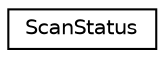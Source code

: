 digraph "Graphical Class Hierarchy"
{
 // LATEX_PDF_SIZE
  edge [fontname="Helvetica",fontsize="10",labelfontname="Helvetica",labelfontsize="10"];
  node [fontname="Helvetica",fontsize="10",shape=record];
  rankdir="LR";
  Node0 [label="ScanStatus",height=0.2,width=0.4,color="black", fillcolor="white", style="filled",URL="$db/d1b/sqlite3_8c.html#d7/de2/structScanStatus",tooltip=" "];
}
